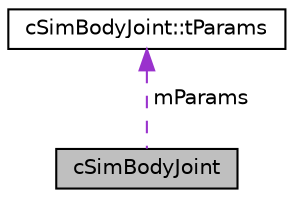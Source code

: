 digraph "cSimBodyJoint"
{
 // LATEX_PDF_SIZE
  edge [fontname="Helvetica",fontsize="10",labelfontname="Helvetica",labelfontsize="10"];
  node [fontname="Helvetica",fontsize="10",shape=record];
  Node1 [label="cSimBodyJoint",height=0.2,width=0.4,color="black", fillcolor="grey75", style="filled", fontcolor="black",tooltip=" "];
  Node2 -> Node1 [dir="back",color="darkorchid3",fontsize="10",style="dashed",label=" mParams" ,fontname="Helvetica"];
  Node2 [label="cSimBodyJoint::tParams",height=0.2,width=0.4,color="black", fillcolor="white", style="filled",URL="$structc_sim_body_joint_1_1t_params.html",tooltip=" "];
}
